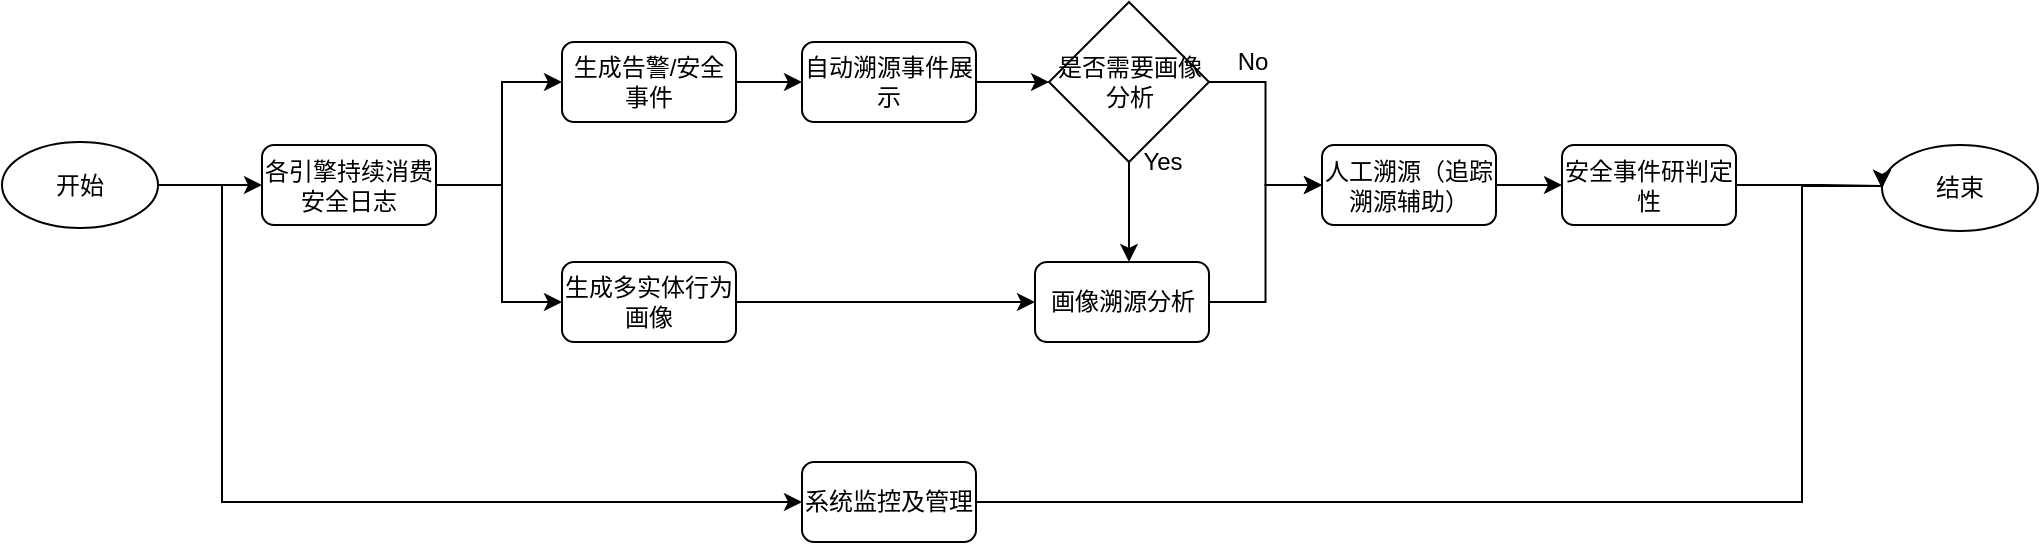 <mxfile version="17.1.3" type="github">
  <diagram id="C5RBs43oDa-KdzZeNtuy" name="Page-1">
    <mxGraphModel dx="2383" dy="991" grid="1" gridSize="10" guides="1" tooltips="1" connect="1" arrows="1" fold="1" page="1" pageScale="1" pageWidth="827" pageHeight="1169" math="0" shadow="0">
      <root>
        <mxCell id="WIyWlLk6GJQsqaUBKTNV-0" />
        <mxCell id="WIyWlLk6GJQsqaUBKTNV-1" parent="WIyWlLk6GJQsqaUBKTNV-0" />
        <mxCell id="A-abu7hLOD2YzKdoIDYg-33" style="edgeStyle=orthogonalEdgeStyle;rounded=0;orthogonalLoop=1;jettySize=auto;html=1;entryX=0;entryY=0.5;entryDx=0;entryDy=0;" edge="1" parent="WIyWlLk6GJQsqaUBKTNV-1" source="A-abu7hLOD2YzKdoIDYg-0" target="A-abu7hLOD2YzKdoIDYg-32">
          <mxGeometry relative="1" as="geometry">
            <Array as="points">
              <mxPoint x="90" y="302" />
              <mxPoint x="90" y="460" />
            </Array>
          </mxGeometry>
        </mxCell>
        <mxCell id="A-abu7hLOD2YzKdoIDYg-0" value="开始" style="ellipse;whiteSpace=wrap;html=1;" vertex="1" parent="WIyWlLk6GJQsqaUBKTNV-1">
          <mxGeometry x="-20" y="280" width="78" height="43" as="geometry" />
        </mxCell>
        <mxCell id="A-abu7hLOD2YzKdoIDYg-1" value="" style="edgeStyle=orthogonalEdgeStyle;rounded=0;orthogonalLoop=1;jettySize=auto;html=1;entryX=0;entryY=0.5;entryDx=0;entryDy=0;" edge="1" parent="WIyWlLk6GJQsqaUBKTNV-1" source="A-abu7hLOD2YzKdoIDYg-2" target="A-abu7hLOD2YzKdoIDYg-16">
          <mxGeometry relative="1" as="geometry">
            <mxPoint x="230" y="301.5" as="targetPoint" />
            <Array as="points">
              <mxPoint x="230" y="302" />
              <mxPoint x="230" y="250" />
            </Array>
          </mxGeometry>
        </mxCell>
        <mxCell id="A-abu7hLOD2YzKdoIDYg-19" style="edgeStyle=orthogonalEdgeStyle;rounded=0;orthogonalLoop=1;jettySize=auto;html=1;exitX=1;exitY=0.5;exitDx=0;exitDy=0;entryX=0;entryY=0.5;entryDx=0;entryDy=0;" edge="1" parent="WIyWlLk6GJQsqaUBKTNV-1" source="A-abu7hLOD2YzKdoIDYg-2" target="A-abu7hLOD2YzKdoIDYg-17">
          <mxGeometry relative="1" as="geometry">
            <Array as="points">
              <mxPoint x="230" y="302" />
              <mxPoint x="230" y="360" />
            </Array>
          </mxGeometry>
        </mxCell>
        <mxCell id="A-abu7hLOD2YzKdoIDYg-2" value="各引擎持续消费安全日志" style="rounded=1;whiteSpace=wrap;html=1;fontSize=12;glass=0;strokeWidth=1;shadow=0;" vertex="1" parent="WIyWlLk6GJQsqaUBKTNV-1">
          <mxGeometry x="110" y="281.5" width="87" height="40" as="geometry" />
        </mxCell>
        <mxCell id="A-abu7hLOD2YzKdoIDYg-4" value="结束" style="ellipse;whiteSpace=wrap;html=1;" vertex="1" parent="WIyWlLk6GJQsqaUBKTNV-1">
          <mxGeometry x="920" y="281.5" width="78" height="43" as="geometry" />
        </mxCell>
        <mxCell id="A-abu7hLOD2YzKdoIDYg-5" style="edgeStyle=orthogonalEdgeStyle;rounded=0;orthogonalLoop=1;jettySize=auto;html=1;exitX=1;exitY=0.5;exitDx=0;exitDy=0;entryX=0;entryY=0.5;entryDx=0;entryDy=0;" edge="1" parent="WIyWlLk6GJQsqaUBKTNV-1" source="A-abu7hLOD2YzKdoIDYg-0" target="A-abu7hLOD2YzKdoIDYg-2">
          <mxGeometry relative="1" as="geometry">
            <mxPoint x="190" y="311.481" as="sourcePoint" />
            <mxPoint x="290" y="351.481" as="targetPoint" />
          </mxGeometry>
        </mxCell>
        <mxCell id="A-abu7hLOD2YzKdoIDYg-21" value="" style="edgeStyle=orthogonalEdgeStyle;rounded=0;orthogonalLoop=1;jettySize=auto;html=1;" edge="1" parent="WIyWlLk6GJQsqaUBKTNV-1" source="A-abu7hLOD2YzKdoIDYg-16" target="A-abu7hLOD2YzKdoIDYg-20">
          <mxGeometry relative="1" as="geometry" />
        </mxCell>
        <mxCell id="A-abu7hLOD2YzKdoIDYg-16" value="生成告警/安全事件" style="rounded=1;whiteSpace=wrap;html=1;fontSize=12;glass=0;strokeWidth=1;shadow=0;" vertex="1" parent="WIyWlLk6GJQsqaUBKTNV-1">
          <mxGeometry x="260" y="230" width="87" height="40" as="geometry" />
        </mxCell>
        <mxCell id="A-abu7hLOD2YzKdoIDYg-26" value="" style="edgeStyle=orthogonalEdgeStyle;rounded=0;orthogonalLoop=1;jettySize=auto;html=1;entryX=0;entryY=0.5;entryDx=0;entryDy=0;" edge="1" parent="WIyWlLk6GJQsqaUBKTNV-1" source="A-abu7hLOD2YzKdoIDYg-17" target="A-abu7hLOD2YzKdoIDYg-27">
          <mxGeometry relative="1" as="geometry">
            <mxPoint x="380" y="360" as="targetPoint" />
          </mxGeometry>
        </mxCell>
        <mxCell id="A-abu7hLOD2YzKdoIDYg-17" value="生成多实体行为画像" style="rounded=1;whiteSpace=wrap;html=1;fontSize=12;glass=0;strokeWidth=1;shadow=0;" vertex="1" parent="WIyWlLk6GJQsqaUBKTNV-1">
          <mxGeometry x="260" y="340" width="87" height="40" as="geometry" />
        </mxCell>
        <mxCell id="A-abu7hLOD2YzKdoIDYg-30" value="" style="edgeStyle=orthogonalEdgeStyle;rounded=0;orthogonalLoop=1;jettySize=auto;html=1;" edge="1" parent="WIyWlLk6GJQsqaUBKTNV-1" source="A-abu7hLOD2YzKdoIDYg-20" target="A-abu7hLOD2YzKdoIDYg-29">
          <mxGeometry relative="1" as="geometry" />
        </mxCell>
        <mxCell id="A-abu7hLOD2YzKdoIDYg-20" value="自动溯源事件展示" style="rounded=1;whiteSpace=wrap;html=1;fontSize=12;glass=0;strokeWidth=1;shadow=0;" vertex="1" parent="WIyWlLk6GJQsqaUBKTNV-1">
          <mxGeometry x="380" y="230" width="87" height="40" as="geometry" />
        </mxCell>
        <mxCell id="A-abu7hLOD2YzKdoIDYg-44" style="edgeStyle=orthogonalEdgeStyle;rounded=0;orthogonalLoop=1;jettySize=auto;html=1;exitX=1;exitY=0.5;exitDx=0;exitDy=0;entryX=0;entryY=0.5;entryDx=0;entryDy=0;" edge="1" parent="WIyWlLk6GJQsqaUBKTNV-1" source="A-abu7hLOD2YzKdoIDYg-27" target="A-abu7hLOD2YzKdoIDYg-41">
          <mxGeometry relative="1" as="geometry" />
        </mxCell>
        <mxCell id="A-abu7hLOD2YzKdoIDYg-27" value="画像溯源分析" style="rounded=1;whiteSpace=wrap;html=1;fontSize=12;glass=0;strokeWidth=1;shadow=0;" vertex="1" parent="WIyWlLk6GJQsqaUBKTNV-1">
          <mxGeometry x="496.5" y="340" width="87" height="40" as="geometry" />
        </mxCell>
        <mxCell id="A-abu7hLOD2YzKdoIDYg-31" value="" style="edgeStyle=orthogonalEdgeStyle;rounded=0;orthogonalLoop=1;jettySize=auto;html=1;" edge="1" parent="WIyWlLk6GJQsqaUBKTNV-1" source="A-abu7hLOD2YzKdoIDYg-29" target="A-abu7hLOD2YzKdoIDYg-27">
          <mxGeometry relative="1" as="geometry">
            <Array as="points">
              <mxPoint x="544" y="340" />
              <mxPoint x="544" y="340" />
            </Array>
          </mxGeometry>
        </mxCell>
        <mxCell id="A-abu7hLOD2YzKdoIDYg-42" style="edgeStyle=orthogonalEdgeStyle;rounded=0;orthogonalLoop=1;jettySize=auto;html=1;exitX=1;exitY=0.5;exitDx=0;exitDy=0;entryX=0;entryY=0.5;entryDx=0;entryDy=0;" edge="1" parent="WIyWlLk6GJQsqaUBKTNV-1" source="A-abu7hLOD2YzKdoIDYg-29" target="A-abu7hLOD2YzKdoIDYg-41">
          <mxGeometry relative="1" as="geometry" />
        </mxCell>
        <mxCell id="A-abu7hLOD2YzKdoIDYg-29" value="是否需要画像分析" style="rhombus;whiteSpace=wrap;html=1;" vertex="1" parent="WIyWlLk6GJQsqaUBKTNV-1">
          <mxGeometry x="503.5" y="210" width="80" height="80" as="geometry" />
        </mxCell>
        <mxCell id="A-abu7hLOD2YzKdoIDYg-46" style="edgeStyle=orthogonalEdgeStyle;rounded=0;orthogonalLoop=1;jettySize=auto;html=1;entryX=0;entryY=0.5;entryDx=0;entryDy=0;" edge="1" parent="WIyWlLk6GJQsqaUBKTNV-1" source="A-abu7hLOD2YzKdoIDYg-32" target="A-abu7hLOD2YzKdoIDYg-4">
          <mxGeometry relative="1" as="geometry">
            <Array as="points">
              <mxPoint x="880" y="460" />
              <mxPoint x="880" y="302" />
            </Array>
          </mxGeometry>
        </mxCell>
        <mxCell id="A-abu7hLOD2YzKdoIDYg-32" value="系统监控及管理" style="rounded=1;whiteSpace=wrap;html=1;fontSize=12;glass=0;strokeWidth=1;shadow=0;" vertex="1" parent="WIyWlLk6GJQsqaUBKTNV-1">
          <mxGeometry x="380" y="440" width="87" height="40" as="geometry" />
        </mxCell>
        <mxCell id="A-abu7hLOD2YzKdoIDYg-36" value="No" style="text;html=1;align=center;verticalAlign=middle;resizable=0;points=[];autosize=1;strokeColor=none;fillColor=none;" vertex="1" parent="WIyWlLk6GJQsqaUBKTNV-1">
          <mxGeometry x="590" y="230" width="30" height="20" as="geometry" />
        </mxCell>
        <mxCell id="A-abu7hLOD2YzKdoIDYg-37" value="Yes" style="text;html=1;align=center;verticalAlign=middle;resizable=0;points=[];autosize=1;strokeColor=none;fillColor=none;" vertex="1" parent="WIyWlLk6GJQsqaUBKTNV-1">
          <mxGeometry x="545" y="280" width="30" height="20" as="geometry" />
        </mxCell>
        <mxCell id="A-abu7hLOD2YzKdoIDYg-45" style="edgeStyle=orthogonalEdgeStyle;rounded=0;orthogonalLoop=1;jettySize=auto;html=1;entryX=0;entryY=0.5;entryDx=0;entryDy=0;" edge="1" parent="WIyWlLk6GJQsqaUBKTNV-1" source="A-abu7hLOD2YzKdoIDYg-38" target="A-abu7hLOD2YzKdoIDYg-4">
          <mxGeometry relative="1" as="geometry">
            <mxPoint x="920" y="301.5" as="targetPoint" />
            <Array as="points">
              <mxPoint x="890" y="302" />
              <mxPoint x="890" y="302" />
            </Array>
          </mxGeometry>
        </mxCell>
        <mxCell id="A-abu7hLOD2YzKdoIDYg-38" value="安全事件研判定性" style="rounded=1;whiteSpace=wrap;html=1;fontSize=12;glass=0;strokeWidth=1;shadow=0;" vertex="1" parent="WIyWlLk6GJQsqaUBKTNV-1">
          <mxGeometry x="760" y="281.5" width="87" height="40" as="geometry" />
        </mxCell>
        <mxCell id="A-abu7hLOD2YzKdoIDYg-43" style="edgeStyle=orthogonalEdgeStyle;rounded=0;orthogonalLoop=1;jettySize=auto;html=1;exitX=1;exitY=0.5;exitDx=0;exitDy=0;entryX=0;entryY=0.5;entryDx=0;entryDy=0;" edge="1" parent="WIyWlLk6GJQsqaUBKTNV-1" source="A-abu7hLOD2YzKdoIDYg-41" target="A-abu7hLOD2YzKdoIDYg-38">
          <mxGeometry relative="1" as="geometry" />
        </mxCell>
        <mxCell id="A-abu7hLOD2YzKdoIDYg-41" value="人工溯源（追踪溯源辅助）" style="rounded=1;whiteSpace=wrap;html=1;fontSize=12;glass=0;strokeWidth=1;shadow=0;" vertex="1" parent="WIyWlLk6GJQsqaUBKTNV-1">
          <mxGeometry x="640" y="281.5" width="87" height="40" as="geometry" />
        </mxCell>
      </root>
    </mxGraphModel>
  </diagram>
</mxfile>
